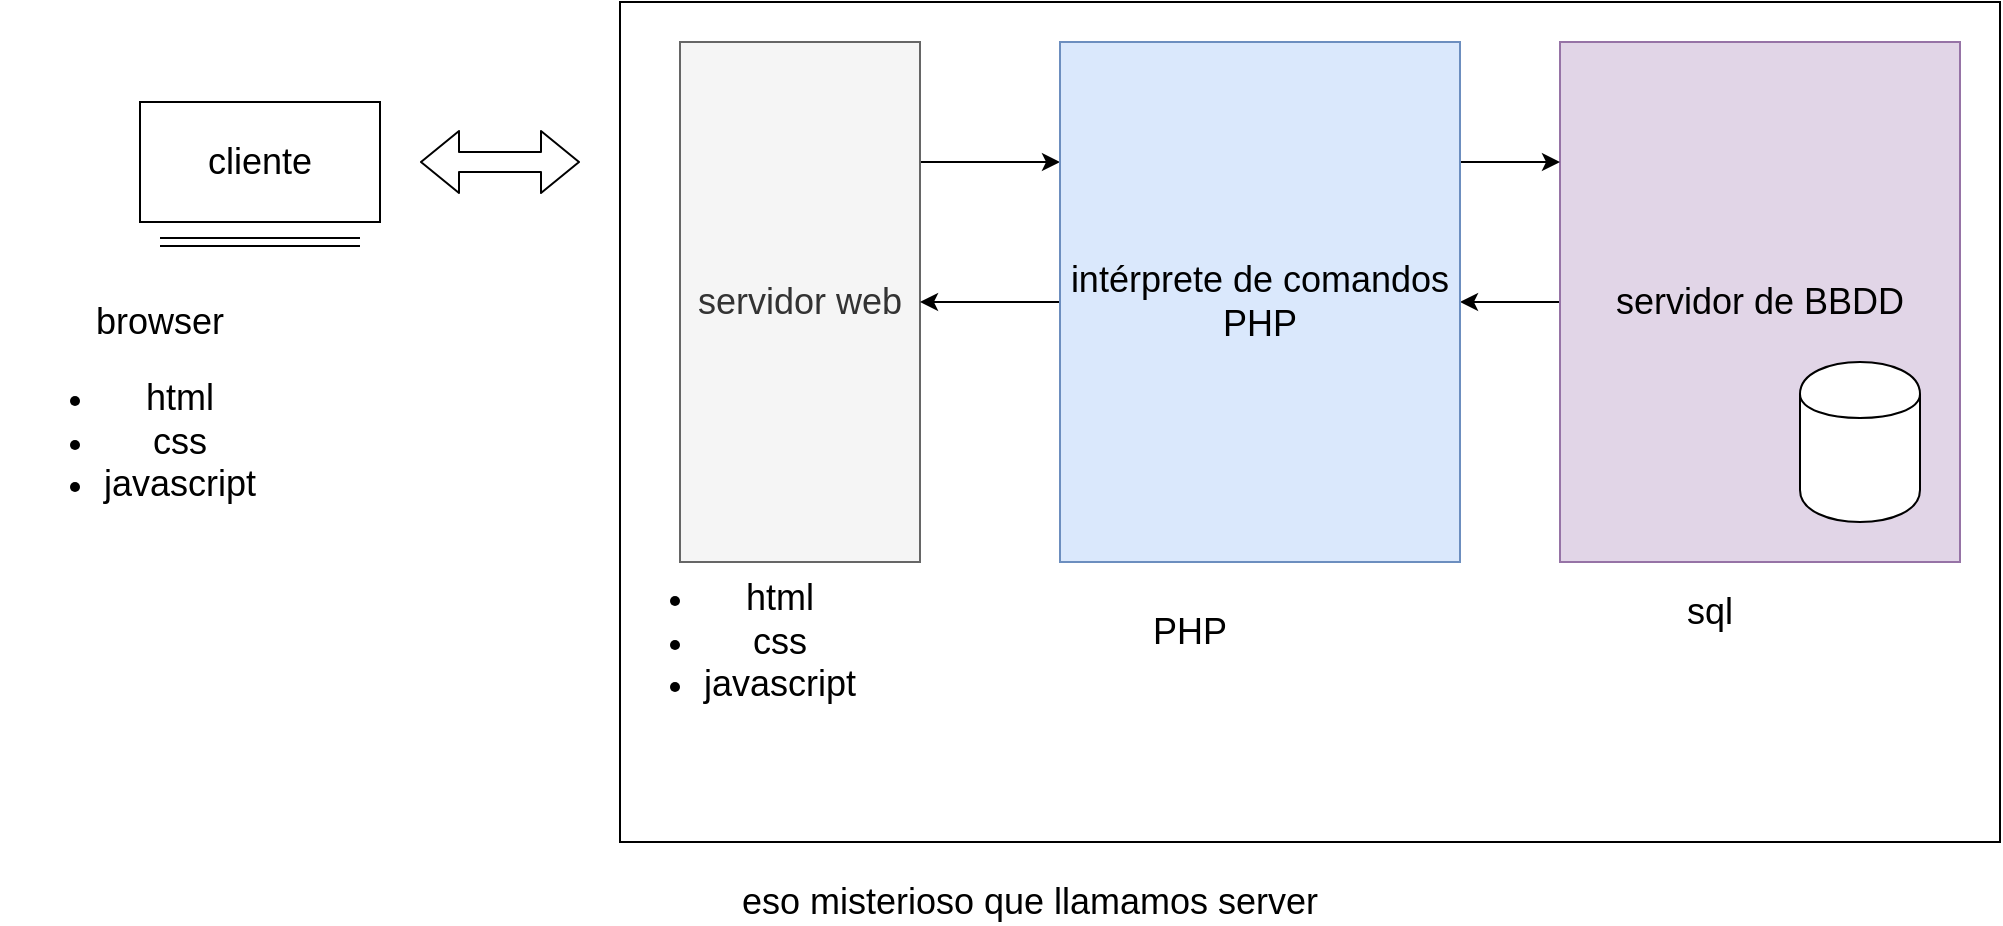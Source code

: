 <mxfile version="13.0.3" type="device"><diagram id="Jmjqaf29c3yplYO5mdv6" name="Page-1"><mxGraphModel dx="1092" dy="989" grid="1" gridSize="10" guides="1" tooltips="1" connect="1" arrows="1" fold="1" page="1" pageScale="1" pageWidth="1169" pageHeight="827" math="0" shadow="0"><root><mxCell id="0"/><mxCell id="1" parent="0"/><mxCell id="aErxfdhHOp9mwQ0AAfgO-1" value="cliente" style="rounded=0;whiteSpace=wrap;html=1;strokeWidth=1;fontSize=18;" parent="1" vertex="1"><mxGeometry x="100" y="100" width="120" height="60" as="geometry"/></mxCell><mxCell id="aErxfdhHOp9mwQ0AAfgO-2" value="" style="shape=link;html=1;fontSize=18;" parent="1" edge="1"><mxGeometry width="50" height="50" relative="1" as="geometry"><mxPoint x="110" y="170" as="sourcePoint"/><mxPoint x="210" y="170" as="targetPoint"/></mxGeometry></mxCell><mxCell id="aErxfdhHOp9mwQ0AAfgO-3" value="" style="rounded=0;whiteSpace=wrap;html=1;strokeWidth=1;fontSize=18;" parent="1" vertex="1"><mxGeometry x="340" y="50" width="690" height="420" as="geometry"/></mxCell><mxCell id="aErxfdhHOp9mwQ0AAfgO-4" value="browser" style="text;html=1;strokeColor=none;fillColor=none;align=center;verticalAlign=middle;whiteSpace=wrap;rounded=0;fontSize=18;" parent="1" vertex="1"><mxGeometry x="90" y="200" width="40" height="20" as="geometry"/></mxCell><mxCell id="aErxfdhHOp9mwQ0AAfgO-6" value="&lt;ul&gt;&lt;li&gt;html&lt;br&gt;&lt;/li&gt;&lt;li&gt;css&lt;/li&gt;&lt;li&gt;javascript&lt;/li&gt;&lt;/ul&gt;" style="text;html=1;strokeColor=none;fillColor=none;align=center;verticalAlign=middle;whiteSpace=wrap;rounded=0;fontSize=18;" parent="1" vertex="1"><mxGeometry x="30" y="260" width="140" height="20" as="geometry"/></mxCell><mxCell id="aErxfdhHOp9mwQ0AAfgO-8" value="eso misterioso que llamamos server" style="text;html=1;strokeColor=none;fillColor=none;align=center;verticalAlign=middle;whiteSpace=wrap;rounded=0;fontSize=18;" parent="1" vertex="1"><mxGeometry x="340" y="490" width="410" height="20" as="geometry"/></mxCell><mxCell id="aErxfdhHOp9mwQ0AAfgO-16" style="edgeStyle=orthogonalEdgeStyle;rounded=0;orthogonalLoop=1;jettySize=auto;html=1;fontSize=18;" parent="1" source="aErxfdhHOp9mwQ0AAfgO-9" target="aErxfdhHOp9mwQ0AAfgO-14" edge="1"><mxGeometry relative="1" as="geometry"><Array as="points"><mxPoint x="500" y="130"/><mxPoint x="500" y="130"/></Array></mxGeometry></mxCell><mxCell id="aErxfdhHOp9mwQ0AAfgO-9" value="servidor web" style="rounded=0;whiteSpace=wrap;html=1;strokeWidth=1;fontSize=18;fillColor=#f5f5f5;strokeColor=#666666;fontColor=#333333;" parent="1" vertex="1"><mxGeometry x="370" y="70" width="120" height="260" as="geometry"/></mxCell><mxCell id="aErxfdhHOp9mwQ0AAfgO-10" value="&lt;ul&gt;&lt;li&gt;html&lt;br&gt;&lt;/li&gt;&lt;li&gt;css&lt;/li&gt;&lt;li&gt;javascript&lt;/li&gt;&lt;/ul&gt;" style="text;html=1;strokeColor=none;fillColor=none;align=center;verticalAlign=middle;whiteSpace=wrap;rounded=0;fontSize=18;" parent="1" vertex="1"><mxGeometry x="330" y="360" width="140" height="20" as="geometry"/></mxCell><mxCell id="aErxfdhHOp9mwQ0AAfgO-18" value="" style="edgeStyle=orthogonalEdgeStyle;rounded=0;orthogonalLoop=1;jettySize=auto;html=1;fontSize=18;" parent="1" source="aErxfdhHOp9mwQ0AAfgO-11" target="aErxfdhHOp9mwQ0AAfgO-14" edge="1"><mxGeometry relative="1" as="geometry"/></mxCell><mxCell id="aErxfdhHOp9mwQ0AAfgO-11" value="servidor de BBDD" style="rounded=0;whiteSpace=wrap;html=1;strokeWidth=1;fontSize=18;fillColor=#e1d5e7;strokeColor=#9673a6;" parent="1" vertex="1"><mxGeometry x="810" y="70" width="200" height="260" as="geometry"/></mxCell><mxCell id="aErxfdhHOp9mwQ0AAfgO-12" value="" style="shape=cylinder;whiteSpace=wrap;html=1;boundedLbl=1;backgroundOutline=1;rounded=0;strokeWidth=1;fontSize=18;" parent="1" vertex="1"><mxGeometry x="930" y="230" width="60" height="80" as="geometry"/></mxCell><mxCell id="aErxfdhHOp9mwQ0AAfgO-13" value="sql" style="text;html=1;strokeColor=none;fillColor=none;align=center;verticalAlign=middle;whiteSpace=wrap;rounded=0;fontSize=18;" parent="1" vertex="1"><mxGeometry x="830" y="340" width="110" height="30" as="geometry"/></mxCell><mxCell id="aErxfdhHOp9mwQ0AAfgO-17" value="" style="edgeStyle=orthogonalEdgeStyle;rounded=0;orthogonalLoop=1;jettySize=auto;html=1;fontSize=18;" parent="1" source="aErxfdhHOp9mwQ0AAfgO-14" target="aErxfdhHOp9mwQ0AAfgO-11" edge="1"><mxGeometry relative="1" as="geometry"><Array as="points"><mxPoint x="790" y="130"/><mxPoint x="790" y="130"/></Array></mxGeometry></mxCell><mxCell id="aErxfdhHOp9mwQ0AAfgO-19" value="" style="edgeStyle=orthogonalEdgeStyle;rounded=0;orthogonalLoop=1;jettySize=auto;html=1;fontSize=18;" parent="1" source="aErxfdhHOp9mwQ0AAfgO-14" target="aErxfdhHOp9mwQ0AAfgO-9" edge="1"><mxGeometry relative="1" as="geometry"/></mxCell><mxCell id="aErxfdhHOp9mwQ0AAfgO-14" value="intérprete de comandos PHP" style="rounded=0;whiteSpace=wrap;html=1;strokeWidth=1;fontSize=18;fillColor=#dae8fc;strokeColor=#6c8ebf;" parent="1" vertex="1"><mxGeometry x="560" y="70" width="200" height="260" as="geometry"/></mxCell><mxCell id="aErxfdhHOp9mwQ0AAfgO-15" value="PHP" style="text;html=1;strokeColor=none;fillColor=none;align=center;verticalAlign=middle;whiteSpace=wrap;rounded=0;fontSize=18;" parent="1" vertex="1"><mxGeometry x="570" y="350" width="110" height="30" as="geometry"/></mxCell><mxCell id="SMF5QdfCvFKEL8z1e4Mn-1" value="" style="shape=flexArrow;endArrow=classic;startArrow=classic;html=1;" edge="1" parent="1"><mxGeometry width="50" height="50" relative="1" as="geometry"><mxPoint x="240" y="130" as="sourcePoint"/><mxPoint x="320" y="130" as="targetPoint"/></mxGeometry></mxCell></root></mxGraphModel></diagram></mxfile>